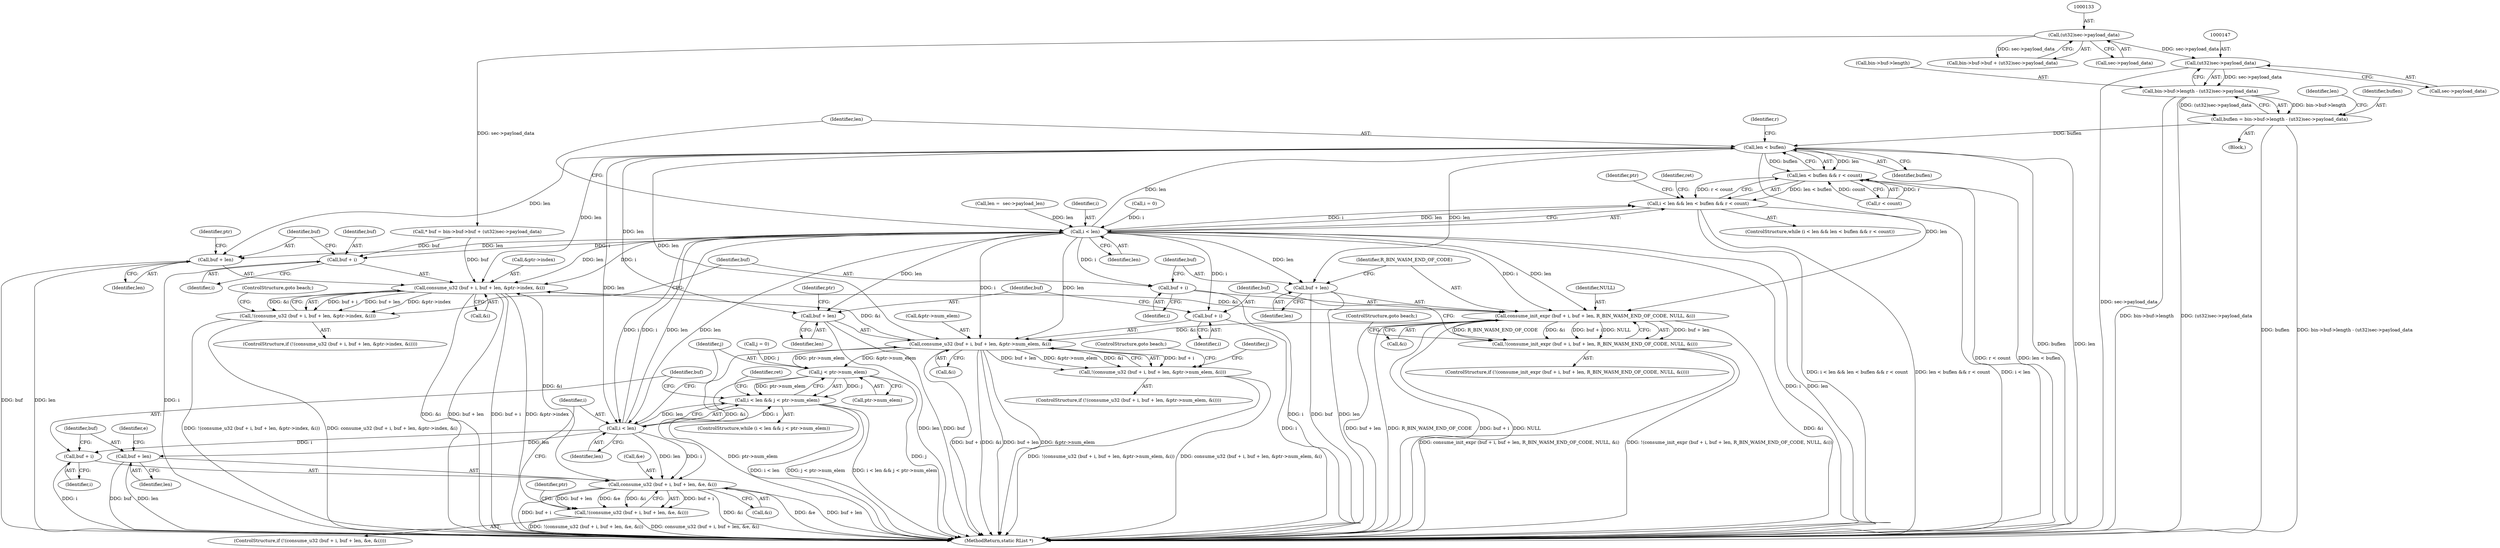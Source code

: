 digraph "0_radare2_d2632f6483a3ceb5d8e0a5fb11142c51c43978b4_1@pointer" {
"1000146" [label="(Call,(ut32)sec->payload_data)"];
"1000132" [label="(Call,(ut32)sec->payload_data)"];
"1000140" [label="(Call,bin->buf->length - (ut32)sec->payload_data)"];
"1000138" [label="(Call,buflen = bin->buf->length - (ut32)sec->payload_data)"];
"1000177" [label="(Call,len < buflen)"];
"1000176" [label="(Call,len < buflen && r < count)"];
"1000172" [label="(Call,i < len && len < buflen && r < count)"];
"1000195" [label="(Call,consume_u32 (buf + i, buf + len, &ptr->index, &i))"];
"1000194" [label="(Call,!(consume_u32 (buf + i, buf + len, &ptr->index, &i)))"];
"1000212" [label="(Call,consume_init_expr (buf + i, buf + len, R_BIN_WASM_END_OF_CODE, NULL, &i))"];
"1000211" [label="(Call,!(consume_init_expr (buf + i, buf + len, R_BIN_WASM_END_OF_CODE, NULL, &i)))"];
"1000227" [label="(Call,consume_u32 (buf + i, buf + len, &ptr->num_elem, &i))"];
"1000226" [label="(Call,!(consume_u32 (buf + i, buf + len, &ptr->num_elem, &i)))"];
"1000251" [label="(Call,j < ptr->num_elem)"];
"1000247" [label="(Call,i < len && j < ptr->num_elem)"];
"1000260" [label="(Call,consume_u32 (buf + i, buf + len, &e, &i))"];
"1000259" [label="(Call,!(consume_u32 (buf + i, buf + len, &e, &i)))"];
"1000199" [label="(Call,buf + len)"];
"1000216" [label="(Call,buf + len)"];
"1000231" [label="(Call,buf + len)"];
"1000248" [label="(Call,i < len)"];
"1000173" [label="(Call,i < len)"];
"1000196" [label="(Call,buf + i)"];
"1000213" [label="(Call,buf + i)"];
"1000228" [label="(Call,buf + i)"];
"1000261" [label="(Call,buf + i)"];
"1000264" [label="(Call,buf + len)"];
"1000251" [label="(Call,j < ptr->num_elem)"];
"1000230" [label="(Identifier,i)"];
"1000124" [label="(Call,* buf = bin->buf->buf + (ut32)sec->payload_data)"];
"1000171" [label="(ControlStructure,while (i < len && len < buflen && r < count))"];
"1000232" [label="(Identifier,buf)"];
"1000141" [label="(Call,bin->buf->length)"];
"1000267" [label="(Call,&e)"];
"1000206" [label="(Call,&i)"];
"1000258" [label="(ControlStructure,if (!(consume_u32 (buf + i, buf + len, &e, &i))))"];
"1000252" [label="(Identifier,j)"];
"1000199" [label="(Call,buf + len)"];
"1000202" [label="(Call,&ptr->index)"];
"1000214" [label="(Identifier,buf)"];
"1000176" [label="(Call,len < buflen && r < count)"];
"1000172" [label="(Call,i < len && len < buflen && r < count)"];
"1000229" [label="(Identifier,buf)"];
"1000209" [label="(ControlStructure,goto beach;)"];
"1000266" [label="(Identifier,len)"];
"1000241" [label="(ControlStructure,goto beach;)"];
"1000215" [label="(Identifier,i)"];
"1000196" [label="(Call,buf + i)"];
"1000234" [label="(Call,&ptr->num_elem)"];
"1000236" [label="(Identifier,ptr)"];
"1000103" [label="(Block,)"];
"1000177" [label="(Call,len < buflen)"];
"1000263" [label="(Identifier,i)"];
"1000195" [label="(Call,consume_u32 (buf + i, buf + len, &ptr->index, &i))"];
"1000194" [label="(Call,!(consume_u32 (buf + i, buf + len, &ptr->index, &i)))"];
"1000198" [label="(Identifier,i)"];
"1000231" [label="(Call,buf + len)"];
"1000164" [label="(Call,i = 0)"];
"1000126" [label="(Call,bin->buf->buf + (ut32)sec->payload_data)"];
"1000197" [label="(Identifier,buf)"];
"1000213" [label="(Call,buf + i)"];
"1000265" [label="(Identifier,buf)"];
"1000187" [label="(Identifier,ptr)"];
"1000204" [label="(Identifier,ptr)"];
"1000219" [label="(Identifier,R_BIN_WASM_END_OF_CODE)"];
"1000248" [label="(Call,i < len)"];
"1000260" [label="(Call,consume_u32 (buf + i, buf + len, &e, &i))"];
"1000226" [label="(Call,!(consume_u32 (buf + i, buf + len, &ptr->num_elem, &i)))"];
"1000152" [label="(Call,len =  sec->payload_len)"];
"1000269" [label="(Call,&i)"];
"1000212" [label="(Call,consume_init_expr (buf + i, buf + len, R_BIN_WASM_END_OF_CODE, NULL, &i))"];
"1000153" [label="(Identifier,len)"];
"1000146" [label="(Call,(ut32)sec->payload_data)"];
"1000224" [label="(ControlStructure,goto beach;)"];
"1000181" [label="(Identifier,r)"];
"1000249" [label="(Identifier,i)"];
"1000228" [label="(Call,buf + i)"];
"1000218" [label="(Identifier,len)"];
"1000225" [label="(ControlStructure,if (!(consume_u32 (buf + i, buf + len, &ptr->num_elem, &i))))"];
"1000244" [label="(Identifier,j)"];
"1000261" [label="(Call,buf + i)"];
"1000233" [label="(Identifier,len)"];
"1000283" [label="(Identifier,ret)"];
"1000134" [label="(Call,sec->payload_data)"];
"1000277" [label="(Identifier,ret)"];
"1000221" [label="(Call,&i)"];
"1000148" [label="(Call,sec->payload_data)"];
"1000193" [label="(ControlStructure,if (!(consume_u32 (buf + i, buf + len, &ptr->index, &i))))"];
"1000268" [label="(Identifier,e)"];
"1000220" [label="(Identifier,NULL)"];
"1000238" [label="(Call,&i)"];
"1000246" [label="(ControlStructure,while (i < len && j < ptr->num_elem))"];
"1000262" [label="(Identifier,buf)"];
"1000139" [label="(Identifier,buflen)"];
"1000175" [label="(Identifier,len)"];
"1000132" [label="(Call,(ut32)sec->payload_data)"];
"1000259" [label="(Call,!(consume_u32 (buf + i, buf + len, &e, &i)))"];
"1000250" [label="(Identifier,len)"];
"1000210" [label="(ControlStructure,if (!(consume_init_expr (buf + i, buf + len, R_BIN_WASM_END_OF_CODE, NULL, &i))))"];
"1000200" [label="(Identifier,buf)"];
"1000201" [label="(Identifier,len)"];
"1000273" [label="(Identifier,ptr)"];
"1000179" [label="(Identifier,buflen)"];
"1000178" [label="(Identifier,len)"];
"1000264" [label="(Call,buf + len)"];
"1000138" [label="(Call,buflen = bin->buf->length - (ut32)sec->payload_data)"];
"1000227" [label="(Call,consume_u32 (buf + i, buf + len, &ptr->num_elem, &i))"];
"1000180" [label="(Call,r < count)"];
"1000216" [label="(Call,buf + len)"];
"1000140" [label="(Call,bin->buf->length - (ut32)sec->payload_data)"];
"1000253" [label="(Call,ptr->num_elem)"];
"1000243" [label="(Call,j = 0)"];
"1000174" [label="(Identifier,i)"];
"1000211" [label="(Call,!(consume_init_expr (buf + i, buf + len, R_BIN_WASM_END_OF_CODE, NULL, &i)))"];
"1000247" [label="(Call,i < len && j < ptr->num_elem)"];
"1000173" [label="(Call,i < len)"];
"1000289" [label="(MethodReturn,static RList *)"];
"1000217" [label="(Identifier,buf)"];
"1000146" -> "1000140"  [label="AST: "];
"1000146" -> "1000148"  [label="CFG: "];
"1000147" -> "1000146"  [label="AST: "];
"1000148" -> "1000146"  [label="AST: "];
"1000140" -> "1000146"  [label="CFG: "];
"1000146" -> "1000289"  [label="DDG: sec->payload_data"];
"1000146" -> "1000140"  [label="DDG: sec->payload_data"];
"1000132" -> "1000146"  [label="DDG: sec->payload_data"];
"1000132" -> "1000126"  [label="AST: "];
"1000132" -> "1000134"  [label="CFG: "];
"1000133" -> "1000132"  [label="AST: "];
"1000134" -> "1000132"  [label="AST: "];
"1000126" -> "1000132"  [label="CFG: "];
"1000132" -> "1000124"  [label="DDG: sec->payload_data"];
"1000132" -> "1000126"  [label="DDG: sec->payload_data"];
"1000140" -> "1000138"  [label="AST: "];
"1000141" -> "1000140"  [label="AST: "];
"1000138" -> "1000140"  [label="CFG: "];
"1000140" -> "1000289"  [label="DDG: bin->buf->length"];
"1000140" -> "1000289"  [label="DDG: (ut32)sec->payload_data"];
"1000140" -> "1000138"  [label="DDG: bin->buf->length"];
"1000140" -> "1000138"  [label="DDG: (ut32)sec->payload_data"];
"1000138" -> "1000103"  [label="AST: "];
"1000139" -> "1000138"  [label="AST: "];
"1000153" -> "1000138"  [label="CFG: "];
"1000138" -> "1000289"  [label="DDG: buflen"];
"1000138" -> "1000289"  [label="DDG: bin->buf->length - (ut32)sec->payload_data"];
"1000138" -> "1000177"  [label="DDG: buflen"];
"1000177" -> "1000176"  [label="AST: "];
"1000177" -> "1000179"  [label="CFG: "];
"1000178" -> "1000177"  [label="AST: "];
"1000179" -> "1000177"  [label="AST: "];
"1000181" -> "1000177"  [label="CFG: "];
"1000176" -> "1000177"  [label="CFG: "];
"1000177" -> "1000289"  [label="DDG: buflen"];
"1000177" -> "1000289"  [label="DDG: len"];
"1000177" -> "1000176"  [label="DDG: len"];
"1000177" -> "1000176"  [label="DDG: buflen"];
"1000173" -> "1000177"  [label="DDG: len"];
"1000177" -> "1000195"  [label="DDG: len"];
"1000177" -> "1000199"  [label="DDG: len"];
"1000177" -> "1000212"  [label="DDG: len"];
"1000177" -> "1000216"  [label="DDG: len"];
"1000177" -> "1000227"  [label="DDG: len"];
"1000177" -> "1000231"  [label="DDG: len"];
"1000177" -> "1000248"  [label="DDG: len"];
"1000176" -> "1000172"  [label="AST: "];
"1000176" -> "1000180"  [label="CFG: "];
"1000180" -> "1000176"  [label="AST: "];
"1000172" -> "1000176"  [label="CFG: "];
"1000176" -> "1000289"  [label="DDG: r < count"];
"1000176" -> "1000289"  [label="DDG: len < buflen"];
"1000176" -> "1000172"  [label="DDG: len < buflen"];
"1000176" -> "1000172"  [label="DDG: r < count"];
"1000180" -> "1000176"  [label="DDG: r"];
"1000180" -> "1000176"  [label="DDG: count"];
"1000172" -> "1000171"  [label="AST: "];
"1000172" -> "1000173"  [label="CFG: "];
"1000173" -> "1000172"  [label="AST: "];
"1000187" -> "1000172"  [label="CFG: "];
"1000283" -> "1000172"  [label="CFG: "];
"1000172" -> "1000289"  [label="DDG: i < len && len < buflen && r < count"];
"1000172" -> "1000289"  [label="DDG: len < buflen && r < count"];
"1000172" -> "1000289"  [label="DDG: i < len"];
"1000173" -> "1000172"  [label="DDG: i"];
"1000173" -> "1000172"  [label="DDG: len"];
"1000195" -> "1000194"  [label="AST: "];
"1000195" -> "1000206"  [label="CFG: "];
"1000196" -> "1000195"  [label="AST: "];
"1000199" -> "1000195"  [label="AST: "];
"1000202" -> "1000195"  [label="AST: "];
"1000206" -> "1000195"  [label="AST: "];
"1000194" -> "1000195"  [label="CFG: "];
"1000195" -> "1000289"  [label="DDG: &i"];
"1000195" -> "1000289"  [label="DDG: buf + len"];
"1000195" -> "1000289"  [label="DDG: buf + i"];
"1000195" -> "1000289"  [label="DDG: &ptr->index"];
"1000195" -> "1000194"  [label="DDG: buf + i"];
"1000195" -> "1000194"  [label="DDG: buf + len"];
"1000195" -> "1000194"  [label="DDG: &ptr->index"];
"1000195" -> "1000194"  [label="DDG: &i"];
"1000124" -> "1000195"  [label="DDG: buf"];
"1000173" -> "1000195"  [label="DDG: i"];
"1000173" -> "1000195"  [label="DDG: len"];
"1000227" -> "1000195"  [label="DDG: &i"];
"1000260" -> "1000195"  [label="DDG: &i"];
"1000195" -> "1000212"  [label="DDG: &i"];
"1000194" -> "1000193"  [label="AST: "];
"1000209" -> "1000194"  [label="CFG: "];
"1000214" -> "1000194"  [label="CFG: "];
"1000194" -> "1000289"  [label="DDG: !(consume_u32 (buf + i, buf + len, &ptr->index, &i))"];
"1000194" -> "1000289"  [label="DDG: consume_u32 (buf + i, buf + len, &ptr->index, &i)"];
"1000212" -> "1000211"  [label="AST: "];
"1000212" -> "1000221"  [label="CFG: "];
"1000213" -> "1000212"  [label="AST: "];
"1000216" -> "1000212"  [label="AST: "];
"1000219" -> "1000212"  [label="AST: "];
"1000220" -> "1000212"  [label="AST: "];
"1000221" -> "1000212"  [label="AST: "];
"1000211" -> "1000212"  [label="CFG: "];
"1000212" -> "1000289"  [label="DDG: &i"];
"1000212" -> "1000289"  [label="DDG: buf + len"];
"1000212" -> "1000289"  [label="DDG: R_BIN_WASM_END_OF_CODE"];
"1000212" -> "1000289"  [label="DDG: buf + i"];
"1000212" -> "1000289"  [label="DDG: NULL"];
"1000212" -> "1000211"  [label="DDG: buf + len"];
"1000212" -> "1000211"  [label="DDG: R_BIN_WASM_END_OF_CODE"];
"1000212" -> "1000211"  [label="DDG: &i"];
"1000212" -> "1000211"  [label="DDG: buf + i"];
"1000212" -> "1000211"  [label="DDG: NULL"];
"1000173" -> "1000212"  [label="DDG: i"];
"1000173" -> "1000212"  [label="DDG: len"];
"1000212" -> "1000227"  [label="DDG: &i"];
"1000211" -> "1000210"  [label="AST: "];
"1000224" -> "1000211"  [label="CFG: "];
"1000229" -> "1000211"  [label="CFG: "];
"1000211" -> "1000289"  [label="DDG: consume_init_expr (buf + i, buf + len, R_BIN_WASM_END_OF_CODE, NULL, &i)"];
"1000211" -> "1000289"  [label="DDG: !(consume_init_expr (buf + i, buf + len, R_BIN_WASM_END_OF_CODE, NULL, &i))"];
"1000227" -> "1000226"  [label="AST: "];
"1000227" -> "1000238"  [label="CFG: "];
"1000228" -> "1000227"  [label="AST: "];
"1000231" -> "1000227"  [label="AST: "];
"1000234" -> "1000227"  [label="AST: "];
"1000238" -> "1000227"  [label="AST: "];
"1000226" -> "1000227"  [label="CFG: "];
"1000227" -> "1000289"  [label="DDG: buf + i"];
"1000227" -> "1000289"  [label="DDG: &i"];
"1000227" -> "1000289"  [label="DDG: buf + len"];
"1000227" -> "1000289"  [label="DDG: &ptr->num_elem"];
"1000227" -> "1000226"  [label="DDG: buf + i"];
"1000227" -> "1000226"  [label="DDG: buf + len"];
"1000227" -> "1000226"  [label="DDG: &ptr->num_elem"];
"1000227" -> "1000226"  [label="DDG: &i"];
"1000173" -> "1000227"  [label="DDG: i"];
"1000173" -> "1000227"  [label="DDG: len"];
"1000251" -> "1000227"  [label="DDG: ptr->num_elem"];
"1000227" -> "1000251"  [label="DDG: &ptr->num_elem"];
"1000227" -> "1000260"  [label="DDG: &i"];
"1000226" -> "1000225"  [label="AST: "];
"1000241" -> "1000226"  [label="CFG: "];
"1000244" -> "1000226"  [label="CFG: "];
"1000226" -> "1000289"  [label="DDG: consume_u32 (buf + i, buf + len, &ptr->num_elem, &i)"];
"1000226" -> "1000289"  [label="DDG: !(consume_u32 (buf + i, buf + len, &ptr->num_elem, &i))"];
"1000251" -> "1000247"  [label="AST: "];
"1000251" -> "1000253"  [label="CFG: "];
"1000252" -> "1000251"  [label="AST: "];
"1000253" -> "1000251"  [label="AST: "];
"1000247" -> "1000251"  [label="CFG: "];
"1000251" -> "1000289"  [label="DDG: ptr->num_elem"];
"1000251" -> "1000289"  [label="DDG: j"];
"1000251" -> "1000247"  [label="DDG: j"];
"1000251" -> "1000247"  [label="DDG: ptr->num_elem"];
"1000243" -> "1000251"  [label="DDG: j"];
"1000247" -> "1000246"  [label="AST: "];
"1000247" -> "1000248"  [label="CFG: "];
"1000248" -> "1000247"  [label="AST: "];
"1000262" -> "1000247"  [label="CFG: "];
"1000277" -> "1000247"  [label="CFG: "];
"1000247" -> "1000289"  [label="DDG: i < len"];
"1000247" -> "1000289"  [label="DDG: j < ptr->num_elem"];
"1000247" -> "1000289"  [label="DDG: i < len && j < ptr->num_elem"];
"1000248" -> "1000247"  [label="DDG: i"];
"1000248" -> "1000247"  [label="DDG: len"];
"1000260" -> "1000259"  [label="AST: "];
"1000260" -> "1000269"  [label="CFG: "];
"1000261" -> "1000260"  [label="AST: "];
"1000264" -> "1000260"  [label="AST: "];
"1000267" -> "1000260"  [label="AST: "];
"1000269" -> "1000260"  [label="AST: "];
"1000259" -> "1000260"  [label="CFG: "];
"1000260" -> "1000289"  [label="DDG: &i"];
"1000260" -> "1000289"  [label="DDG: &e"];
"1000260" -> "1000289"  [label="DDG: buf + len"];
"1000260" -> "1000289"  [label="DDG: buf + i"];
"1000260" -> "1000259"  [label="DDG: buf + i"];
"1000260" -> "1000259"  [label="DDG: buf + len"];
"1000260" -> "1000259"  [label="DDG: &e"];
"1000260" -> "1000259"  [label="DDG: &i"];
"1000248" -> "1000260"  [label="DDG: i"];
"1000248" -> "1000260"  [label="DDG: len"];
"1000259" -> "1000258"  [label="AST: "];
"1000249" -> "1000259"  [label="CFG: "];
"1000273" -> "1000259"  [label="CFG: "];
"1000259" -> "1000289"  [label="DDG: !(consume_u32 (buf + i, buf + len, &e, &i))"];
"1000259" -> "1000289"  [label="DDG: consume_u32 (buf + i, buf + len, &e, &i)"];
"1000199" -> "1000201"  [label="CFG: "];
"1000200" -> "1000199"  [label="AST: "];
"1000201" -> "1000199"  [label="AST: "];
"1000204" -> "1000199"  [label="CFG: "];
"1000199" -> "1000289"  [label="DDG: len"];
"1000199" -> "1000289"  [label="DDG: buf"];
"1000173" -> "1000199"  [label="DDG: len"];
"1000216" -> "1000218"  [label="CFG: "];
"1000217" -> "1000216"  [label="AST: "];
"1000218" -> "1000216"  [label="AST: "];
"1000219" -> "1000216"  [label="CFG: "];
"1000216" -> "1000289"  [label="DDG: buf"];
"1000216" -> "1000289"  [label="DDG: len"];
"1000173" -> "1000216"  [label="DDG: len"];
"1000231" -> "1000233"  [label="CFG: "];
"1000232" -> "1000231"  [label="AST: "];
"1000233" -> "1000231"  [label="AST: "];
"1000236" -> "1000231"  [label="CFG: "];
"1000231" -> "1000289"  [label="DDG: len"];
"1000231" -> "1000289"  [label="DDG: buf"];
"1000173" -> "1000231"  [label="DDG: len"];
"1000248" -> "1000250"  [label="CFG: "];
"1000249" -> "1000248"  [label="AST: "];
"1000250" -> "1000248"  [label="AST: "];
"1000252" -> "1000248"  [label="CFG: "];
"1000248" -> "1000173"  [label="DDG: i"];
"1000248" -> "1000173"  [label="DDG: len"];
"1000173" -> "1000248"  [label="DDG: i"];
"1000173" -> "1000248"  [label="DDG: len"];
"1000248" -> "1000261"  [label="DDG: i"];
"1000248" -> "1000264"  [label="DDG: len"];
"1000173" -> "1000175"  [label="CFG: "];
"1000174" -> "1000173"  [label="AST: "];
"1000175" -> "1000173"  [label="AST: "];
"1000178" -> "1000173"  [label="CFG: "];
"1000173" -> "1000289"  [label="DDG: i"];
"1000173" -> "1000289"  [label="DDG: len"];
"1000164" -> "1000173"  [label="DDG: i"];
"1000152" -> "1000173"  [label="DDG: len"];
"1000173" -> "1000196"  [label="DDG: i"];
"1000173" -> "1000213"  [label="DDG: i"];
"1000173" -> "1000228"  [label="DDG: i"];
"1000196" -> "1000198"  [label="CFG: "];
"1000197" -> "1000196"  [label="AST: "];
"1000198" -> "1000196"  [label="AST: "];
"1000200" -> "1000196"  [label="CFG: "];
"1000196" -> "1000289"  [label="DDG: i"];
"1000124" -> "1000196"  [label="DDG: buf"];
"1000213" -> "1000215"  [label="CFG: "];
"1000214" -> "1000213"  [label="AST: "];
"1000215" -> "1000213"  [label="AST: "];
"1000217" -> "1000213"  [label="CFG: "];
"1000213" -> "1000289"  [label="DDG: i"];
"1000228" -> "1000230"  [label="CFG: "];
"1000229" -> "1000228"  [label="AST: "];
"1000230" -> "1000228"  [label="AST: "];
"1000232" -> "1000228"  [label="CFG: "];
"1000228" -> "1000289"  [label="DDG: i"];
"1000261" -> "1000263"  [label="CFG: "];
"1000262" -> "1000261"  [label="AST: "];
"1000263" -> "1000261"  [label="AST: "];
"1000265" -> "1000261"  [label="CFG: "];
"1000261" -> "1000289"  [label="DDG: i"];
"1000264" -> "1000266"  [label="CFG: "];
"1000265" -> "1000264"  [label="AST: "];
"1000266" -> "1000264"  [label="AST: "];
"1000268" -> "1000264"  [label="CFG: "];
"1000264" -> "1000289"  [label="DDG: buf"];
"1000264" -> "1000289"  [label="DDG: len"];
}
